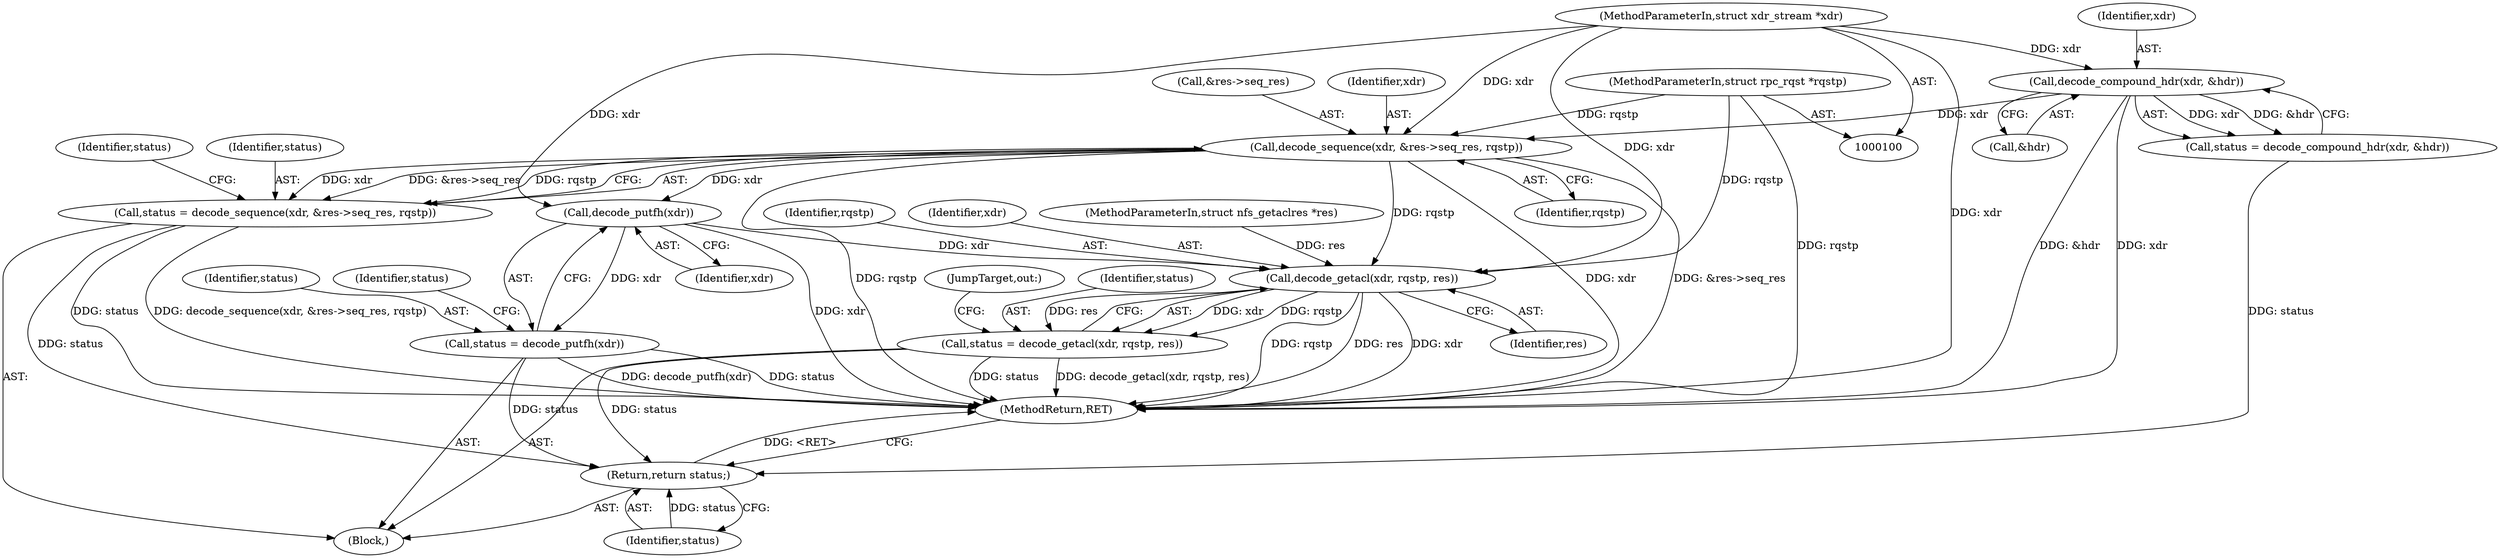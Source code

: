 digraph "0_linux_bf118a342f10dafe44b14451a1392c3254629a1f_3@pointer" {
"1000118" [label="(Call,decode_sequence(xdr, &res->seq_res, rqstp))"];
"1000109" [label="(Call,decode_compound_hdr(xdr, &hdr))"];
"1000102" [label="(MethodParameterIn,struct xdr_stream *xdr)"];
"1000101" [label="(MethodParameterIn,struct rpc_rqst *rqstp)"];
"1000116" [label="(Call,status = decode_sequence(xdr, &res->seq_res, rqstp))"];
"1000142" [label="(Return,return status;)"];
"1000130" [label="(Call,decode_putfh(xdr))"];
"1000128" [label="(Call,status = decode_putfh(xdr))"];
"1000137" [label="(Call,decode_getacl(xdr, rqstp, res))"];
"1000135" [label="(Call,status = decode_getacl(xdr, rqstp, res))"];
"1000139" [label="(Identifier,rqstp)"];
"1000126" [label="(Identifier,status)"];
"1000128" [label="(Call,status = decode_putfh(xdr))"];
"1000137" [label="(Call,decode_getacl(xdr, rqstp, res))"];
"1000143" [label="(Identifier,status)"];
"1000130" [label="(Call,decode_putfh(xdr))"];
"1000104" [label="(Block,)"];
"1000111" [label="(Call,&hdr)"];
"1000109" [label="(Call,decode_compound_hdr(xdr, &hdr))"];
"1000117" [label="(Identifier,status)"];
"1000140" [label="(Identifier,res)"];
"1000141" [label="(JumpTarget,out:)"];
"1000110" [label="(Identifier,xdr)"];
"1000120" [label="(Call,&res->seq_res)"];
"1000142" [label="(Return,return status;)"];
"1000119" [label="(Identifier,xdr)"];
"1000118" [label="(Call,decode_sequence(xdr, &res->seq_res, rqstp))"];
"1000101" [label="(MethodParameterIn,struct rpc_rqst *rqstp)"];
"1000138" [label="(Identifier,xdr)"];
"1000135" [label="(Call,status = decode_getacl(xdr, rqstp, res))"];
"1000136" [label="(Identifier,status)"];
"1000124" [label="(Identifier,rqstp)"];
"1000129" [label="(Identifier,status)"];
"1000133" [label="(Identifier,status)"];
"1000131" [label="(Identifier,xdr)"];
"1000107" [label="(Call,status = decode_compound_hdr(xdr, &hdr))"];
"1000103" [label="(MethodParameterIn,struct nfs_getaclres *res)"];
"1000102" [label="(MethodParameterIn,struct xdr_stream *xdr)"];
"1000116" [label="(Call,status = decode_sequence(xdr, &res->seq_res, rqstp))"];
"1000144" [label="(MethodReturn,RET)"];
"1000118" -> "1000116"  [label="AST: "];
"1000118" -> "1000124"  [label="CFG: "];
"1000119" -> "1000118"  [label="AST: "];
"1000120" -> "1000118"  [label="AST: "];
"1000124" -> "1000118"  [label="AST: "];
"1000116" -> "1000118"  [label="CFG: "];
"1000118" -> "1000144"  [label="DDG: xdr"];
"1000118" -> "1000144"  [label="DDG: &res->seq_res"];
"1000118" -> "1000144"  [label="DDG: rqstp"];
"1000118" -> "1000116"  [label="DDG: xdr"];
"1000118" -> "1000116"  [label="DDG: &res->seq_res"];
"1000118" -> "1000116"  [label="DDG: rqstp"];
"1000109" -> "1000118"  [label="DDG: xdr"];
"1000102" -> "1000118"  [label="DDG: xdr"];
"1000101" -> "1000118"  [label="DDG: rqstp"];
"1000118" -> "1000130"  [label="DDG: xdr"];
"1000118" -> "1000137"  [label="DDG: rqstp"];
"1000109" -> "1000107"  [label="AST: "];
"1000109" -> "1000111"  [label="CFG: "];
"1000110" -> "1000109"  [label="AST: "];
"1000111" -> "1000109"  [label="AST: "];
"1000107" -> "1000109"  [label="CFG: "];
"1000109" -> "1000144"  [label="DDG: xdr"];
"1000109" -> "1000144"  [label="DDG: &hdr"];
"1000109" -> "1000107"  [label="DDG: xdr"];
"1000109" -> "1000107"  [label="DDG: &hdr"];
"1000102" -> "1000109"  [label="DDG: xdr"];
"1000102" -> "1000100"  [label="AST: "];
"1000102" -> "1000144"  [label="DDG: xdr"];
"1000102" -> "1000130"  [label="DDG: xdr"];
"1000102" -> "1000137"  [label="DDG: xdr"];
"1000101" -> "1000100"  [label="AST: "];
"1000101" -> "1000144"  [label="DDG: rqstp"];
"1000101" -> "1000137"  [label="DDG: rqstp"];
"1000116" -> "1000104"  [label="AST: "];
"1000117" -> "1000116"  [label="AST: "];
"1000126" -> "1000116"  [label="CFG: "];
"1000116" -> "1000144"  [label="DDG: status"];
"1000116" -> "1000144"  [label="DDG: decode_sequence(xdr, &res->seq_res, rqstp)"];
"1000116" -> "1000142"  [label="DDG: status"];
"1000142" -> "1000104"  [label="AST: "];
"1000142" -> "1000143"  [label="CFG: "];
"1000143" -> "1000142"  [label="AST: "];
"1000144" -> "1000142"  [label="CFG: "];
"1000142" -> "1000144"  [label="DDG: <RET>"];
"1000143" -> "1000142"  [label="DDG: status"];
"1000107" -> "1000142"  [label="DDG: status"];
"1000128" -> "1000142"  [label="DDG: status"];
"1000135" -> "1000142"  [label="DDG: status"];
"1000130" -> "1000128"  [label="AST: "];
"1000130" -> "1000131"  [label="CFG: "];
"1000131" -> "1000130"  [label="AST: "];
"1000128" -> "1000130"  [label="CFG: "];
"1000130" -> "1000144"  [label="DDG: xdr"];
"1000130" -> "1000128"  [label="DDG: xdr"];
"1000130" -> "1000137"  [label="DDG: xdr"];
"1000128" -> "1000104"  [label="AST: "];
"1000129" -> "1000128"  [label="AST: "];
"1000133" -> "1000128"  [label="CFG: "];
"1000128" -> "1000144"  [label="DDG: decode_putfh(xdr)"];
"1000128" -> "1000144"  [label="DDG: status"];
"1000137" -> "1000135"  [label="AST: "];
"1000137" -> "1000140"  [label="CFG: "];
"1000138" -> "1000137"  [label="AST: "];
"1000139" -> "1000137"  [label="AST: "];
"1000140" -> "1000137"  [label="AST: "];
"1000135" -> "1000137"  [label="CFG: "];
"1000137" -> "1000144"  [label="DDG: rqstp"];
"1000137" -> "1000144"  [label="DDG: res"];
"1000137" -> "1000144"  [label="DDG: xdr"];
"1000137" -> "1000135"  [label="DDG: xdr"];
"1000137" -> "1000135"  [label="DDG: rqstp"];
"1000137" -> "1000135"  [label="DDG: res"];
"1000103" -> "1000137"  [label="DDG: res"];
"1000135" -> "1000104"  [label="AST: "];
"1000136" -> "1000135"  [label="AST: "];
"1000141" -> "1000135"  [label="CFG: "];
"1000135" -> "1000144"  [label="DDG: status"];
"1000135" -> "1000144"  [label="DDG: decode_getacl(xdr, rqstp, res)"];
}
